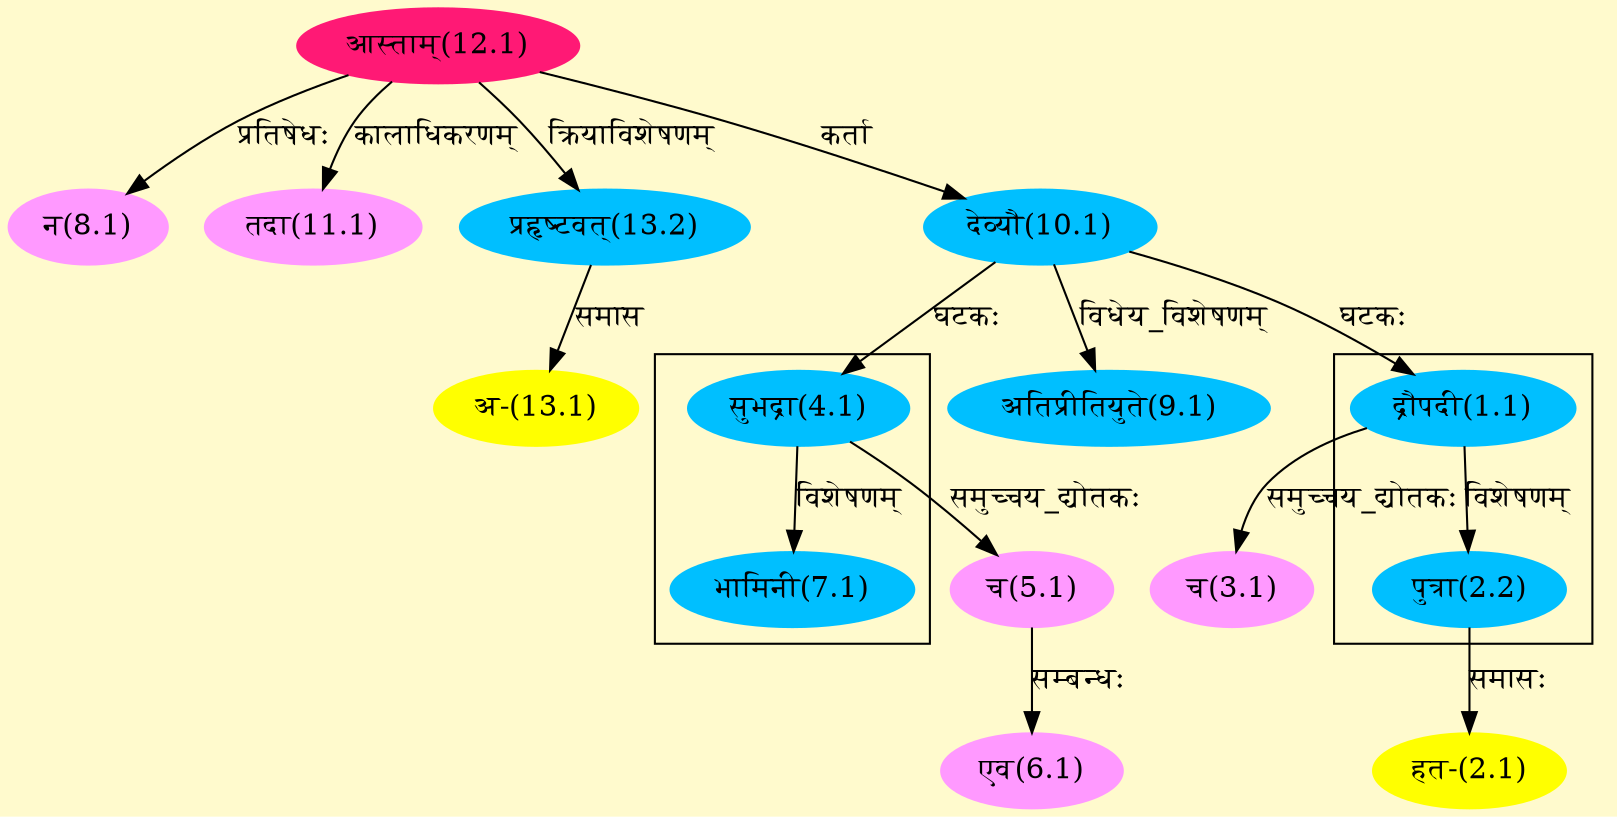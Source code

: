 digraph G{
rankdir=BT;
 compound=true;
 bgcolor="lemonchiffon1";

subgraph cluster_1{
Node2_2 [style=filled, color="#00BFFF" label = "पुत्रा(2.2)"]
Node1_1 [style=filled, color="#00BFFF" label = "द्रौपदी(1.1)"]

}

subgraph cluster_2{
Node7_1 [style=filled, color="#00BFFF" label = "भामिनी(7.1)"]
Node4_1 [style=filled, color="#00BFFF" label = "सुभद्रा(4.1)"]

}
Node1_1 [style=filled, color="#00BFFF" label = "द्रौपदी(1.1)"]
Node10_1 [style=filled, color="#00BFFF" label = "देव्यौ(10.1)"]
Node2_1 [style=filled, color="#FFFF00" label = "हत-(2.1)"]
Node2_2 [style=filled, color="#00BFFF" label = "पुत्रा(2.2)"]
Node3_1 [style=filled, color="#FF99FF" label = "च(3.1)"]
Node4_1 [style=filled, color="#00BFFF" label = "सुभद्रा(4.1)"]
Node5_1 [style=filled, color="#FF99FF" label = "च(5.1)"]
Node6_1 [style=filled, color="#FF99FF" label = "एव(6.1)"]
Node8_1 [style=filled, color="#FF99FF" label = "न(8.1)"]
Node12_1 [style=filled, color="#FF1975" label = "आस्ताम्(12.1)"]
Node9_1 [style=filled, color="#00BFFF" label = "अतिप्रीतियुते(9.1)"]
Node11_1 [style=filled, color="#FF99FF" label = "तदा(11.1)"]
Node13_1 [style=filled, color="#FFFF00" label = "अ-(13.1)"]
Node13_2 [style=filled, color="#00BFFF" label = "प्रहृष्टवत्(13.2)"]
/* Start of Relations section */

Node1_1 -> Node10_1 [  label="घटकः"  dir="back" ]
Node2_1 -> Node2_2 [  label="समासः"  dir="back" ]
Node2_2 -> Node1_1 [  label="विशेषणम्"  dir="back" ]
Node3_1 -> Node1_1 [  label="समुच्चय_द्योतकः"  dir="back" ]
Node4_1 -> Node10_1 [  label="घटकः"  dir="back" ]
Node5_1 -> Node4_1 [  label="समुच्चय_द्योतकः"  dir="back" ]
Node6_1 -> Node5_1 [  label="सम्बन्धः"  dir="back" ]
Node7_1 -> Node4_1 [  label="विशेषणम्"  dir="back" ]
Node8_1 -> Node12_1 [  label="प्रतिषेधः"  dir="back" ]
Node9_1 -> Node10_1 [  label="विधेय_विशेषणम्"  dir="back" ]
Node10_1 -> Node12_1 [  label="कर्ता"  dir="back" ]
Node11_1 -> Node12_1 [  label="कालाधिकरणम्"  dir="back" ]
Node13_1 -> Node13_2 [  label="समास"  dir="back" ]
Node13_2 -> Node12_1 [  label="क्रियाविशेषणम्"  dir="back" ]
}
